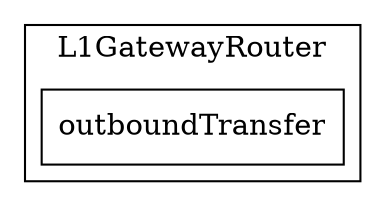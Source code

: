 strict digraph {
rankdir="LR"
node [shape=box]
subgraph cluster_21_L1GatewayRouter {
label = "L1GatewayRouter"
"21_outboundTransfer" [label="outboundTransfer"]
}subgraph cluster_solidity {
label = "[Solidity]"
}
}